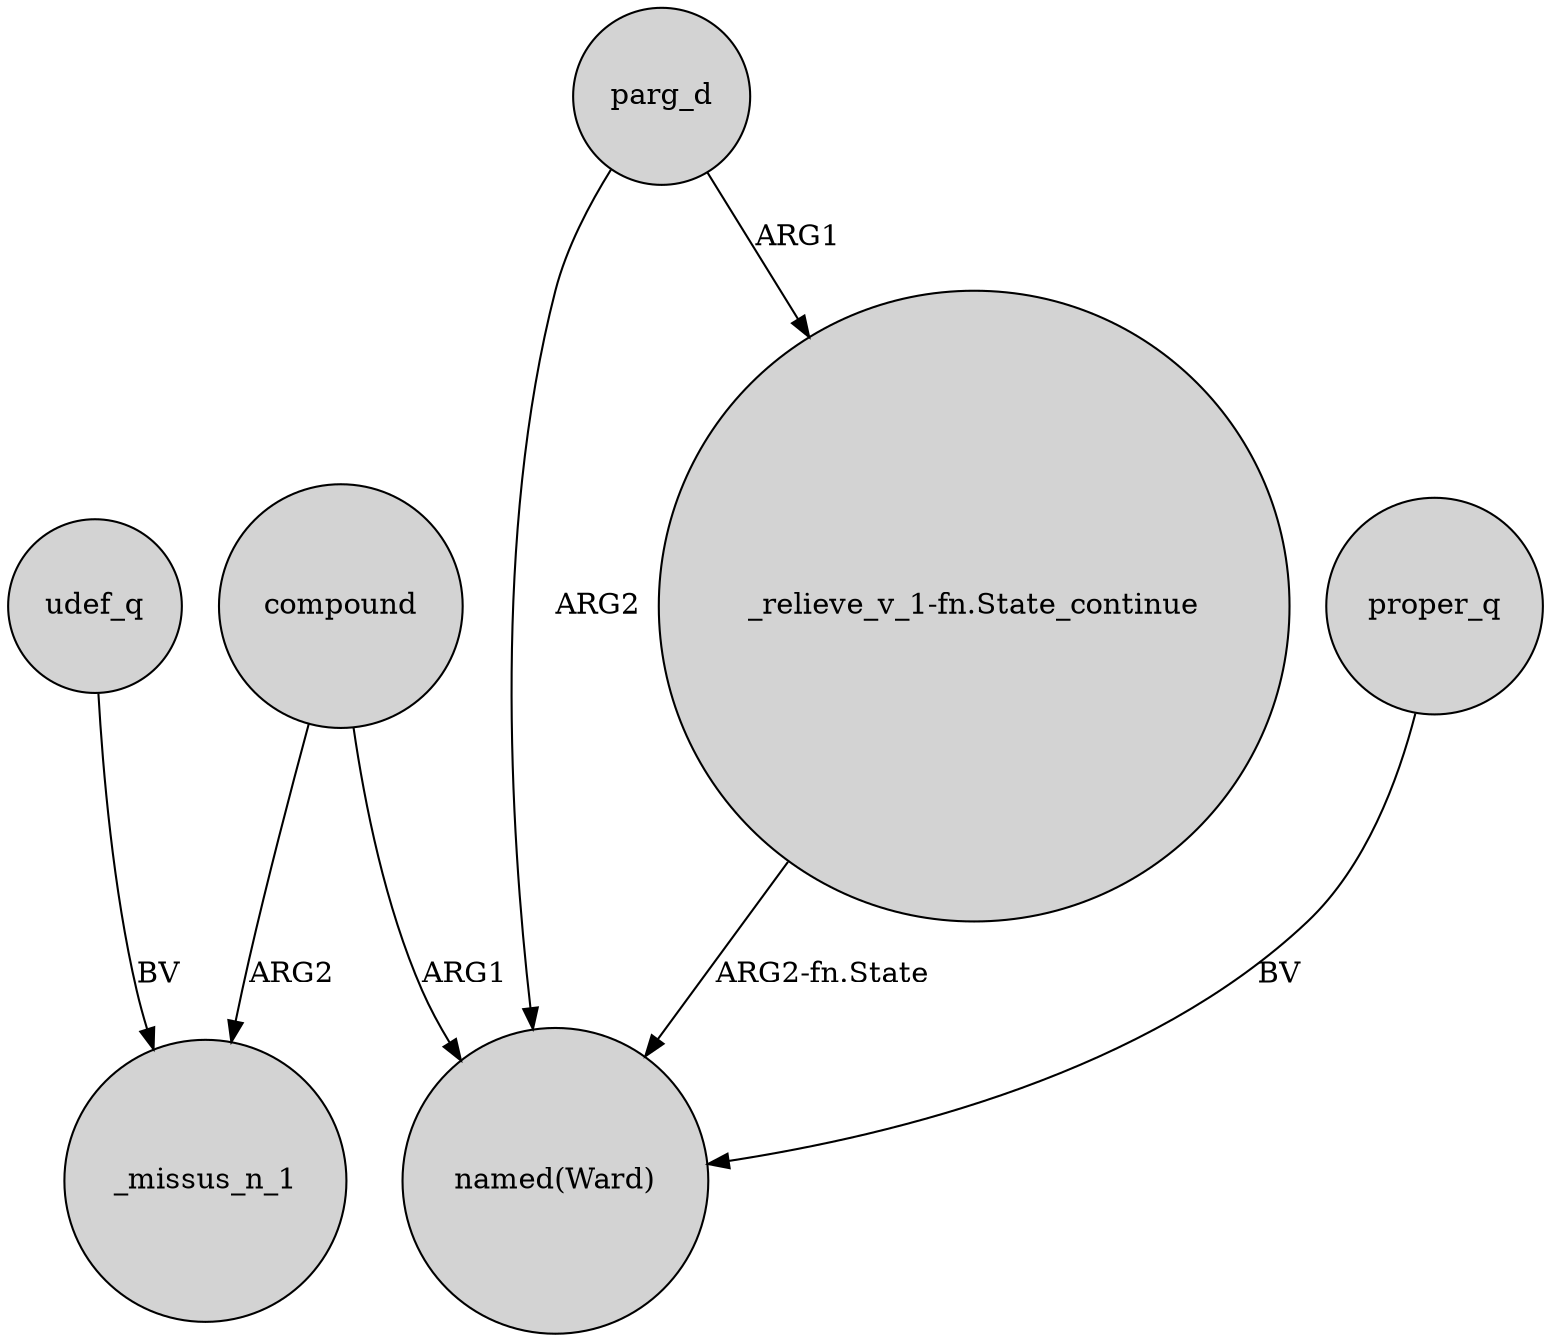 digraph {
	node [shape=circle style=filled]
	udef_q -> _missus_n_1 [label=BV]
	parg_d -> "named(Ward)" [label=ARG2]
	"_relieve_v_1-fn.State_continue" -> "named(Ward)" [label="ARG2-fn.State"]
	parg_d -> "_relieve_v_1-fn.State_continue" [label=ARG1]
	proper_q -> "named(Ward)" [label=BV]
	compound -> _missus_n_1 [label=ARG2]
	compound -> "named(Ward)" [label=ARG1]
}

